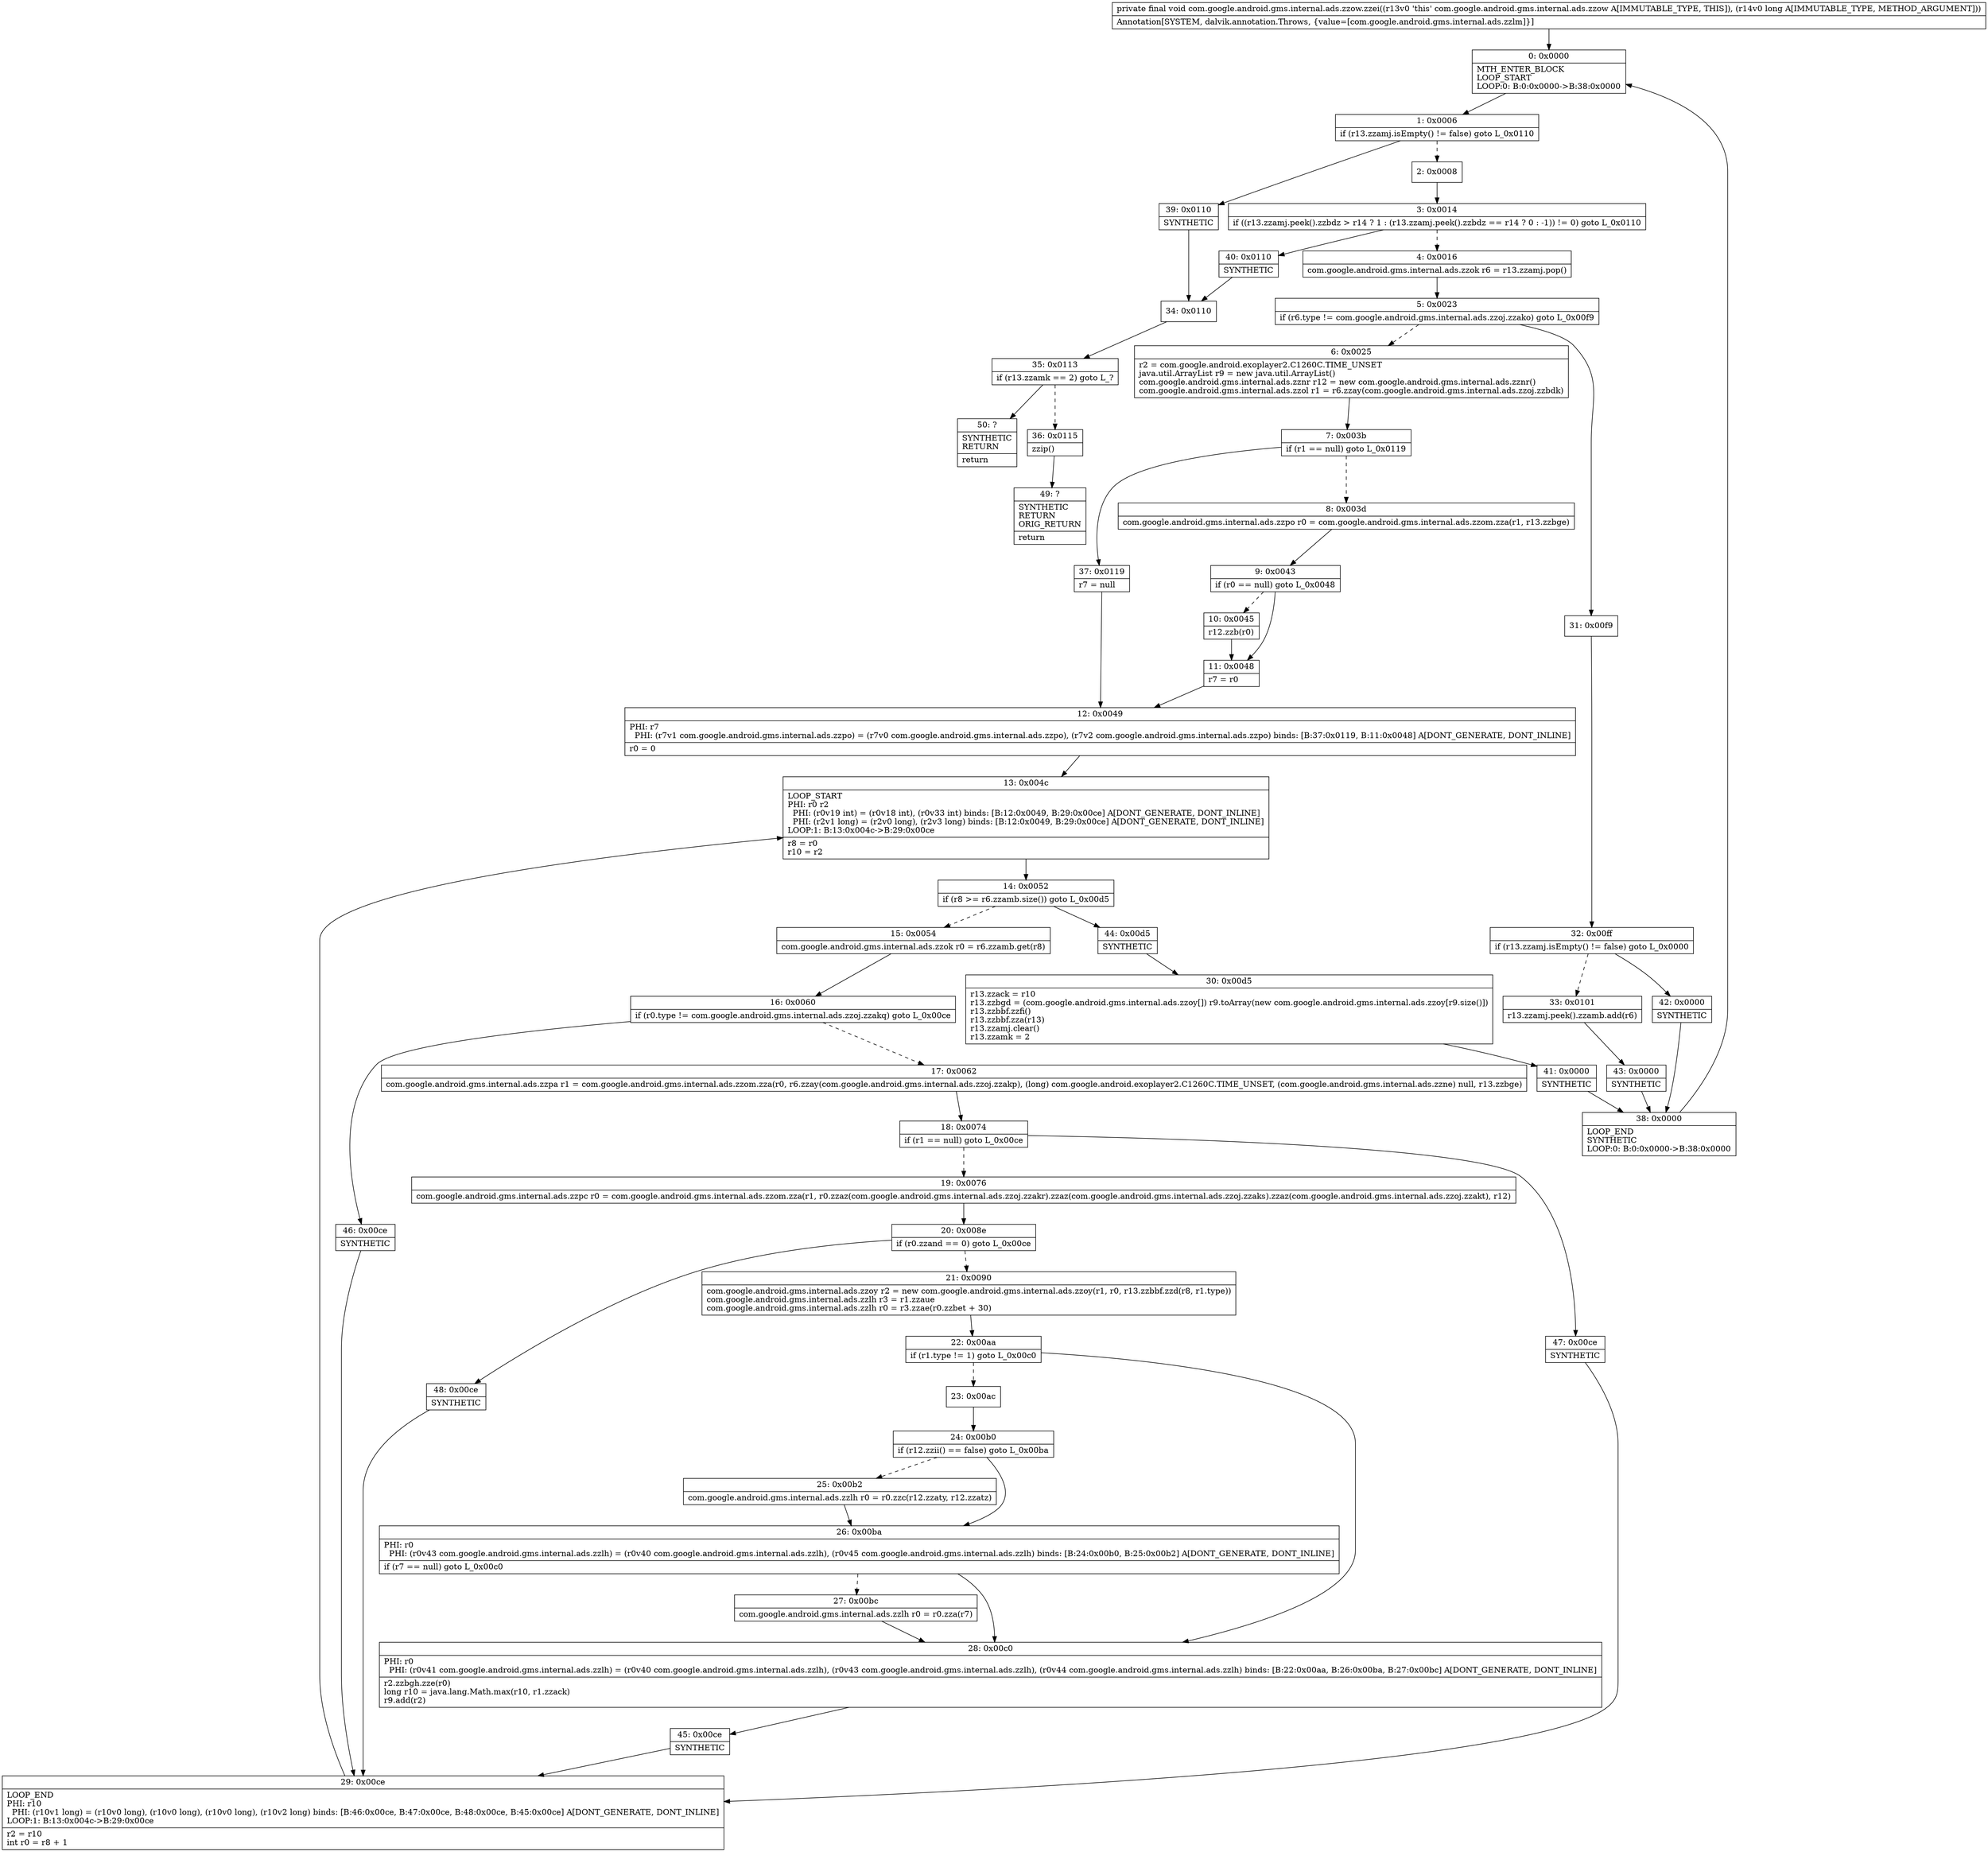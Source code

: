 digraph "CFG forcom.google.android.gms.internal.ads.zzow.zzei(J)V" {
Node_0 [shape=record,label="{0\:\ 0x0000|MTH_ENTER_BLOCK\lLOOP_START\lLOOP:0: B:0:0x0000\-\>B:38:0x0000\l}"];
Node_1 [shape=record,label="{1\:\ 0x0006|if (r13.zzamj.isEmpty() != false) goto L_0x0110\l}"];
Node_2 [shape=record,label="{2\:\ 0x0008}"];
Node_3 [shape=record,label="{3\:\ 0x0014|if ((r13.zzamj.peek().zzbdz \> r14 ? 1 : (r13.zzamj.peek().zzbdz == r14 ? 0 : \-1)) != 0) goto L_0x0110\l}"];
Node_4 [shape=record,label="{4\:\ 0x0016|com.google.android.gms.internal.ads.zzok r6 = r13.zzamj.pop()\l}"];
Node_5 [shape=record,label="{5\:\ 0x0023|if (r6.type != com.google.android.gms.internal.ads.zzoj.zzako) goto L_0x00f9\l}"];
Node_6 [shape=record,label="{6\:\ 0x0025|r2 = com.google.android.exoplayer2.C1260C.TIME_UNSET\ljava.util.ArrayList r9 = new java.util.ArrayList()\lcom.google.android.gms.internal.ads.zznr r12 = new com.google.android.gms.internal.ads.zznr()\lcom.google.android.gms.internal.ads.zzol r1 = r6.zzay(com.google.android.gms.internal.ads.zzoj.zzbdk)\l}"];
Node_7 [shape=record,label="{7\:\ 0x003b|if (r1 == null) goto L_0x0119\l}"];
Node_8 [shape=record,label="{8\:\ 0x003d|com.google.android.gms.internal.ads.zzpo r0 = com.google.android.gms.internal.ads.zzom.zza(r1, r13.zzbge)\l}"];
Node_9 [shape=record,label="{9\:\ 0x0043|if (r0 == null) goto L_0x0048\l}"];
Node_10 [shape=record,label="{10\:\ 0x0045|r12.zzb(r0)\l}"];
Node_11 [shape=record,label="{11\:\ 0x0048|r7 = r0\l}"];
Node_12 [shape=record,label="{12\:\ 0x0049|PHI: r7 \l  PHI: (r7v1 com.google.android.gms.internal.ads.zzpo) = (r7v0 com.google.android.gms.internal.ads.zzpo), (r7v2 com.google.android.gms.internal.ads.zzpo) binds: [B:37:0x0119, B:11:0x0048] A[DONT_GENERATE, DONT_INLINE]\l|r0 = 0\l}"];
Node_13 [shape=record,label="{13\:\ 0x004c|LOOP_START\lPHI: r0 r2 \l  PHI: (r0v19 int) = (r0v18 int), (r0v33 int) binds: [B:12:0x0049, B:29:0x00ce] A[DONT_GENERATE, DONT_INLINE]\l  PHI: (r2v1 long) = (r2v0 long), (r2v3 long) binds: [B:12:0x0049, B:29:0x00ce] A[DONT_GENERATE, DONT_INLINE]\lLOOP:1: B:13:0x004c\-\>B:29:0x00ce\l|r8 = r0\lr10 = r2\l}"];
Node_14 [shape=record,label="{14\:\ 0x0052|if (r8 \>= r6.zzamb.size()) goto L_0x00d5\l}"];
Node_15 [shape=record,label="{15\:\ 0x0054|com.google.android.gms.internal.ads.zzok r0 = r6.zzamb.get(r8)\l}"];
Node_16 [shape=record,label="{16\:\ 0x0060|if (r0.type != com.google.android.gms.internal.ads.zzoj.zzakq) goto L_0x00ce\l}"];
Node_17 [shape=record,label="{17\:\ 0x0062|com.google.android.gms.internal.ads.zzpa r1 = com.google.android.gms.internal.ads.zzom.zza(r0, r6.zzay(com.google.android.gms.internal.ads.zzoj.zzakp), (long) com.google.android.exoplayer2.C1260C.TIME_UNSET, (com.google.android.gms.internal.ads.zzne) null, r13.zzbge)\l}"];
Node_18 [shape=record,label="{18\:\ 0x0074|if (r1 == null) goto L_0x00ce\l}"];
Node_19 [shape=record,label="{19\:\ 0x0076|com.google.android.gms.internal.ads.zzpc r0 = com.google.android.gms.internal.ads.zzom.zza(r1, r0.zzaz(com.google.android.gms.internal.ads.zzoj.zzakr).zzaz(com.google.android.gms.internal.ads.zzoj.zzaks).zzaz(com.google.android.gms.internal.ads.zzoj.zzakt), r12)\l}"];
Node_20 [shape=record,label="{20\:\ 0x008e|if (r0.zzand == 0) goto L_0x00ce\l}"];
Node_21 [shape=record,label="{21\:\ 0x0090|com.google.android.gms.internal.ads.zzoy r2 = new com.google.android.gms.internal.ads.zzoy(r1, r0, r13.zzbbf.zzd(r8, r1.type))\lcom.google.android.gms.internal.ads.zzlh r3 = r1.zzaue\lcom.google.android.gms.internal.ads.zzlh r0 = r3.zzae(r0.zzbet + 30)\l}"];
Node_22 [shape=record,label="{22\:\ 0x00aa|if (r1.type != 1) goto L_0x00c0\l}"];
Node_23 [shape=record,label="{23\:\ 0x00ac}"];
Node_24 [shape=record,label="{24\:\ 0x00b0|if (r12.zzii() == false) goto L_0x00ba\l}"];
Node_25 [shape=record,label="{25\:\ 0x00b2|com.google.android.gms.internal.ads.zzlh r0 = r0.zzc(r12.zzaty, r12.zzatz)\l}"];
Node_26 [shape=record,label="{26\:\ 0x00ba|PHI: r0 \l  PHI: (r0v43 com.google.android.gms.internal.ads.zzlh) = (r0v40 com.google.android.gms.internal.ads.zzlh), (r0v45 com.google.android.gms.internal.ads.zzlh) binds: [B:24:0x00b0, B:25:0x00b2] A[DONT_GENERATE, DONT_INLINE]\l|if (r7 == null) goto L_0x00c0\l}"];
Node_27 [shape=record,label="{27\:\ 0x00bc|com.google.android.gms.internal.ads.zzlh r0 = r0.zza(r7)\l}"];
Node_28 [shape=record,label="{28\:\ 0x00c0|PHI: r0 \l  PHI: (r0v41 com.google.android.gms.internal.ads.zzlh) = (r0v40 com.google.android.gms.internal.ads.zzlh), (r0v43 com.google.android.gms.internal.ads.zzlh), (r0v44 com.google.android.gms.internal.ads.zzlh) binds: [B:22:0x00aa, B:26:0x00ba, B:27:0x00bc] A[DONT_GENERATE, DONT_INLINE]\l|r2.zzbgh.zze(r0)\llong r10 = java.lang.Math.max(r10, r1.zzack)\lr9.add(r2)\l}"];
Node_29 [shape=record,label="{29\:\ 0x00ce|LOOP_END\lPHI: r10 \l  PHI: (r10v1 long) = (r10v0 long), (r10v0 long), (r10v0 long), (r10v2 long) binds: [B:46:0x00ce, B:47:0x00ce, B:48:0x00ce, B:45:0x00ce] A[DONT_GENERATE, DONT_INLINE]\lLOOP:1: B:13:0x004c\-\>B:29:0x00ce\l|r2 = r10\lint r0 = r8 + 1\l}"];
Node_30 [shape=record,label="{30\:\ 0x00d5|r13.zzack = r10\lr13.zzbgd = (com.google.android.gms.internal.ads.zzoy[]) r9.toArray(new com.google.android.gms.internal.ads.zzoy[r9.size()])\lr13.zzbbf.zzfi()\lr13.zzbbf.zza(r13)\lr13.zzamj.clear()\lr13.zzamk = 2\l}"];
Node_31 [shape=record,label="{31\:\ 0x00f9}"];
Node_32 [shape=record,label="{32\:\ 0x00ff|if (r13.zzamj.isEmpty() != false) goto L_0x0000\l}"];
Node_33 [shape=record,label="{33\:\ 0x0101|r13.zzamj.peek().zzamb.add(r6)\l}"];
Node_34 [shape=record,label="{34\:\ 0x0110}"];
Node_35 [shape=record,label="{35\:\ 0x0113|if (r13.zzamk == 2) goto L_?\l}"];
Node_36 [shape=record,label="{36\:\ 0x0115|zzip()\l}"];
Node_37 [shape=record,label="{37\:\ 0x0119|r7 = null\l}"];
Node_38 [shape=record,label="{38\:\ 0x0000|LOOP_END\lSYNTHETIC\lLOOP:0: B:0:0x0000\-\>B:38:0x0000\l}"];
Node_39 [shape=record,label="{39\:\ 0x0110|SYNTHETIC\l}"];
Node_40 [shape=record,label="{40\:\ 0x0110|SYNTHETIC\l}"];
Node_41 [shape=record,label="{41\:\ 0x0000|SYNTHETIC\l}"];
Node_42 [shape=record,label="{42\:\ 0x0000|SYNTHETIC\l}"];
Node_43 [shape=record,label="{43\:\ 0x0000|SYNTHETIC\l}"];
Node_44 [shape=record,label="{44\:\ 0x00d5|SYNTHETIC\l}"];
Node_45 [shape=record,label="{45\:\ 0x00ce|SYNTHETIC\l}"];
Node_46 [shape=record,label="{46\:\ 0x00ce|SYNTHETIC\l}"];
Node_47 [shape=record,label="{47\:\ 0x00ce|SYNTHETIC\l}"];
Node_48 [shape=record,label="{48\:\ 0x00ce|SYNTHETIC\l}"];
Node_49 [shape=record,label="{49\:\ ?|SYNTHETIC\lRETURN\lORIG_RETURN\l|return\l}"];
Node_50 [shape=record,label="{50\:\ ?|SYNTHETIC\lRETURN\l|return\l}"];
MethodNode[shape=record,label="{private final void com.google.android.gms.internal.ads.zzow.zzei((r13v0 'this' com.google.android.gms.internal.ads.zzow A[IMMUTABLE_TYPE, THIS]), (r14v0 long A[IMMUTABLE_TYPE, METHOD_ARGUMENT]))  | Annotation[SYSTEM, dalvik.annotation.Throws, \{value=[com.google.android.gms.internal.ads.zzlm]\}]\l}"];
MethodNode -> Node_0;
Node_0 -> Node_1;
Node_1 -> Node_2[style=dashed];
Node_1 -> Node_39;
Node_2 -> Node_3;
Node_3 -> Node_4[style=dashed];
Node_3 -> Node_40;
Node_4 -> Node_5;
Node_5 -> Node_6[style=dashed];
Node_5 -> Node_31;
Node_6 -> Node_7;
Node_7 -> Node_8[style=dashed];
Node_7 -> Node_37;
Node_8 -> Node_9;
Node_9 -> Node_10[style=dashed];
Node_9 -> Node_11;
Node_10 -> Node_11;
Node_11 -> Node_12;
Node_12 -> Node_13;
Node_13 -> Node_14;
Node_14 -> Node_15[style=dashed];
Node_14 -> Node_44;
Node_15 -> Node_16;
Node_16 -> Node_17[style=dashed];
Node_16 -> Node_46;
Node_17 -> Node_18;
Node_18 -> Node_19[style=dashed];
Node_18 -> Node_47;
Node_19 -> Node_20;
Node_20 -> Node_21[style=dashed];
Node_20 -> Node_48;
Node_21 -> Node_22;
Node_22 -> Node_23[style=dashed];
Node_22 -> Node_28;
Node_23 -> Node_24;
Node_24 -> Node_25[style=dashed];
Node_24 -> Node_26;
Node_25 -> Node_26;
Node_26 -> Node_27[style=dashed];
Node_26 -> Node_28;
Node_27 -> Node_28;
Node_28 -> Node_45;
Node_29 -> Node_13;
Node_30 -> Node_41;
Node_31 -> Node_32;
Node_32 -> Node_33[style=dashed];
Node_32 -> Node_42;
Node_33 -> Node_43;
Node_34 -> Node_35;
Node_35 -> Node_36[style=dashed];
Node_35 -> Node_50;
Node_36 -> Node_49;
Node_37 -> Node_12;
Node_38 -> Node_0;
Node_39 -> Node_34;
Node_40 -> Node_34;
Node_41 -> Node_38;
Node_42 -> Node_38;
Node_43 -> Node_38;
Node_44 -> Node_30;
Node_45 -> Node_29;
Node_46 -> Node_29;
Node_47 -> Node_29;
Node_48 -> Node_29;
}

